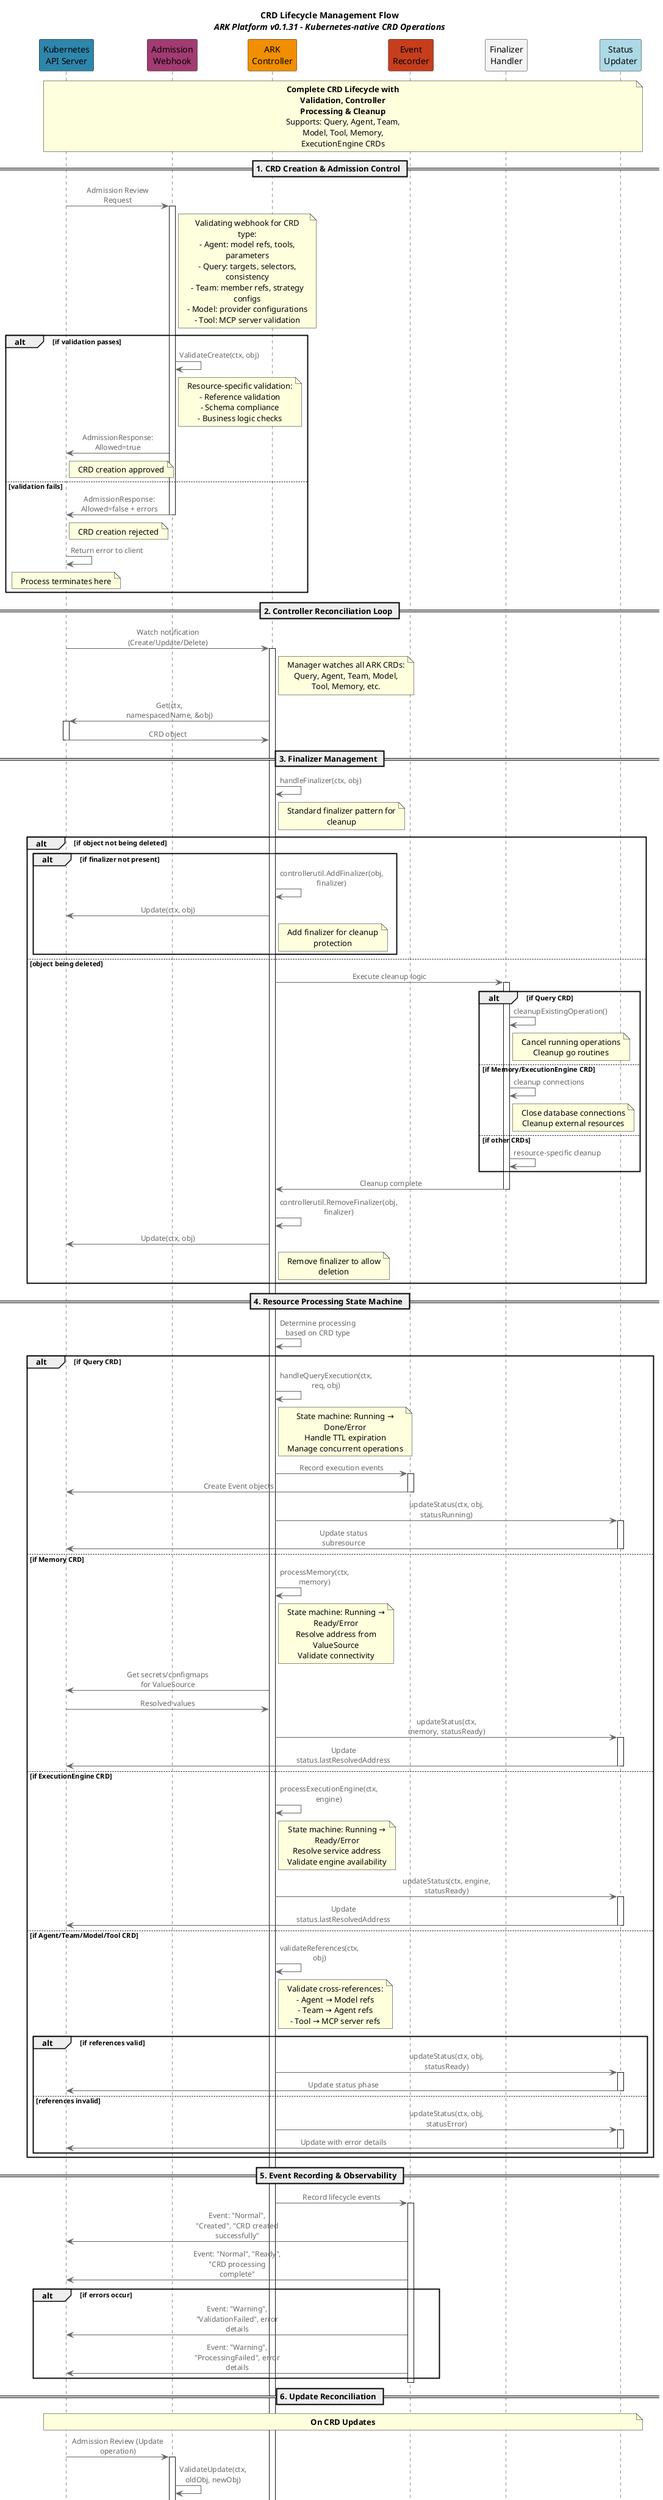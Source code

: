 @startuml crd-lifecycle-management
!define ARKSTYLE
!include <awslib/AWSCommon>
!include <awslib/ApplicationIntegration/APIGateway>

' Define color scheme for ARK components
!define ARK_PRIMARY #2E86AB
!define ARK_SECONDARY #A23B72
!define ARK_ACCENT #F18F01
!define ARK_SUCCESS #C73E1D
!define ARK_NEUTRAL #F4F4F4

' Title and header information
title **CRD Lifecycle Management Flow**\n//ARK Platform v0.1.31 - Kubernetes-native CRD Operations//

' Define participants with proper styling
participant "Kubernetes\nAPI Server" as API ARK_PRIMARY
participant "Admission\nWebhook" as Webhook ARK_SECONDARY
participant "ARK\nController" as Controller ARK_ACCENT
participant "Event\nRecorder" as Events ARK_SUCCESS
participant "Finalizer\nHandler" as Finalizer ARK_NEUTRAL
participant "Status\nUpdater" as Status #lightblue

' Main lifecycle flow
note over API, Status
**Complete CRD Lifecycle with Validation, Controller Processing & Cleanup**
Supports: Query, Agent, Team, Model, Tool, Memory, ExecutionEngine CRDs
end note

== 1. CRD Creation & Admission Control ==
API -> Webhook : Admission Review Request
activate Webhook
note right of Webhook : Validating webhook for CRD type:\n- Agent: model refs, tools, parameters\n- Query: targets, selectors, consistency\n- Team: member refs, strategy configs\n- Model: provider configurations\n- Tool: MCP server validation

alt if validation passes
    Webhook -> Webhook : ValidateCreate(ctx, obj)
    note right of Webhook : Resource-specific validation:\n- Reference validation\n- Schema compliance\n- Business logic checks
    
    Webhook -> API : AdmissionResponse: Allowed=true
    note right of API : CRD creation approved
else validation fails
    Webhook -> API : AdmissionResponse: Allowed=false + errors
    note right of API : CRD creation rejected
    deactivate Webhook
    API -> API : Return error to client
    note over API : Process terminates here
end

deactivate Webhook

== 2. Controller Reconciliation Loop ==
API -> Controller : Watch notification (Create/Update/Delete)
activate Controller
note right of Controller : Manager watches all ARK CRDs:\nQuery, Agent, Team, Model, Tool, Memory, etc.

Controller -> API : Get(ctx, namespacedName, &obj)
activate API
API -> Controller : CRD object
deactivate API

== 3. Finalizer Management ==
Controller -> Controller : handleFinalizer(ctx, obj)
note right of Controller : Standard finalizer pattern for cleanup

alt if object not being deleted
    alt if finalizer not present
        Controller -> Controller : controllerutil.AddFinalizer(obj, finalizer)
        Controller -> API : Update(ctx, obj)
        note right of Controller : Add finalizer for cleanup protection
    end
else object being deleted
    Controller -> Finalizer : Execute cleanup logic
    activate Finalizer
    
    alt if Query CRD
        Finalizer -> Finalizer : cleanupExistingOperation()
        note right of Finalizer : Cancel running operations\nCleanup go routines
    else if Memory/ExecutionEngine CRD
        Finalizer -> Finalizer : cleanup connections
        note right of Finalizer : Close database connections\nCleanup external resources
    else if other CRDs
        Finalizer -> Finalizer : resource-specific cleanup
    end
    
    Finalizer -> Controller : Cleanup complete
    deactivate Finalizer
    
    Controller -> Controller : controllerutil.RemoveFinalizer(obj, finalizer)
    Controller -> API : Update(ctx, obj)
    note right of Controller : Remove finalizer to allow deletion
end

== 4. Resource Processing State Machine ==
Controller -> Controller : Determine processing based on CRD type

alt if Query CRD
    Controller -> Controller : handleQueryExecution(ctx, req, obj)
    note right of Controller : State machine: Running → Done/Error\nHandle TTL expiration\nManage concurrent operations
    
    Controller -> Events : Record execution events
    activate Events
    Events -> API : Create Event objects
    deactivate Events
    
    Controller -> Status : updateStatus(ctx, obj, statusRunning)
    activate Status
    Status -> API : Update status subresource
    deactivate Status

else if Memory CRD
    Controller -> Controller : processMemory(ctx, memory)
    note right of Controller : State machine: Running → Ready/Error\nResolve address from ValueSource\nValidate connectivity
    
    Controller -> API : Get secrets/configmaps for ValueSource
    API -> Controller : Resolved values
    
    Controller -> Status : updateStatus(ctx, memory, statusReady)
    activate Status
    Status -> API : Update status.lastResolvedAddress
    deactivate Status

else if ExecutionEngine CRD
    Controller -> Controller : processExecutionEngine(ctx, engine)
    note right of Controller : State machine: Running → Ready/Error\nResolve service address\nValidate engine availability
    
    Controller -> Status : updateStatus(ctx, engine, statusReady)
    activate Status
    Status -> API : Update status.lastResolvedAddress
    deactivate Status

else if Agent/Team/Model/Tool CRD
    Controller -> Controller : validateReferences(ctx, obj)
    note right of Controller : Validate cross-references:\n- Agent → Model refs\n- Team → Agent refs\n- Tool → MCP server refs
    
    alt if references valid
        Controller -> Status : updateStatus(ctx, obj, statusReady)
        activate Status
        Status -> API : Update status phase
        deactivate Status
    else references invalid
        Controller -> Status : updateStatus(ctx, obj, statusError)
        activate Status
        Status -> API : Update with error details
        deactivate Status
    end
end

== 5. Event Recording & Observability ==
Controller -> Events : Record lifecycle events
activate Events

Events -> API : Event: "Normal", "Created", "CRD created successfully"
Events -> API : Event: "Normal", "Ready", "CRD processing complete"

alt if errors occur
    Events -> API : Event: "Warning", "ValidationFailed", error details
    Events -> API : Event: "Warning", "ProcessingFailed", error details
end

deactivate Events

== 6. Update Reconciliation ==
note over API, Status : **On CRD Updates**

API -> Webhook : Admission Review (Update operation)
activate Webhook
Webhook -> Webhook : ValidateUpdate(ctx, oldObj, newObj)
note right of Webhook : Compare old vs new configuration\nValidate update compatibility

Webhook -> API : AdmissionResponse
deactivate Webhook

API -> Controller : Watch notification (Update)
Controller -> Controller : Handle spec changes
note right of Controller : Detect specification changes\nReprocess if necessary\nUpdate status accordingly

== 7. Cleanup & Deletion ==
note over API, Status : **On CRD Deletion**

API -> Controller : Watch notification (Delete)
Controller -> Controller : Process deletion timestamp
note right of Controller : Execute finalizer cleanup logic

Controller -> Finalizer : finalize(ctx, obj)
activate Finalizer

Finalizer -> Finalizer : Resource-specific cleanup
note right of Finalizer : Cancel operations\nClose connections\nCleanup external resources

Finalizer -> Events : Record cleanup events
Finalizer -> Controller : Cleanup complete
deactivate Finalizer

Controller -> API : Remove finalizer
API -> API : Delete CRD object
note right of API : Object fully deleted from etcd

deactivate Controller

note over API, Status
**Key Features:**
• Admission webhook validation for all CRD types
• Finalizer-based cleanup protection
• State machine-driven processing
• Cross-reference validation
• Event recording for observability
• Status subresource management
• TTL-based expiration (Query CRDs)
end note

@enduml
